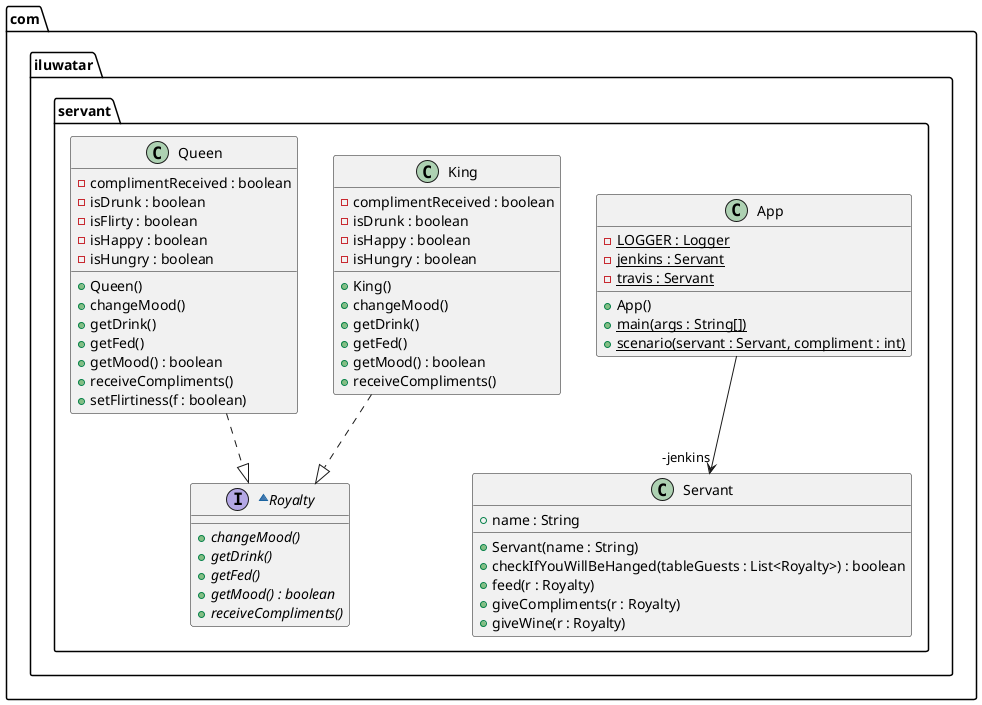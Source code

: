@startuml
package com.iluwatar.servant {
  class App {
    - LOGGER : Logger {static}
    - jenkins : Servant {static}
    - travis : Servant {static}
    + App()
    + main(args : String[]) {static}
    + scenario(servant : Servant, compliment : int) {static}
  }
  class King {
    - complimentReceived : boolean
    - isDrunk : boolean
    - isHappy : boolean
    - isHungry : boolean
    + King()
    + changeMood()
    + getDrink()
    + getFed()
    + getMood() : boolean
    + receiveCompliments()
  }
  class Queen {
    - complimentReceived : boolean
    - isDrunk : boolean
    - isFlirty : boolean
    - isHappy : boolean
    - isHungry : boolean
    + Queen()
    + changeMood()
    + getDrink()
    + getFed()
    + getMood() : boolean
    + receiveCompliments()
    + setFlirtiness(f : boolean)
  }
  ~interface Royalty {
    + changeMood() {abstract}
    + getDrink() {abstract}
    + getFed() {abstract}
    + getMood() : boolean {abstract}
    + receiveCompliments() {abstract}
  }
  class Servant {
    + name : String
    + Servant(name : String)
    + checkIfYouWillBeHanged(tableGuests : List<Royalty>) : boolean
    + feed(r : Royalty)
    + giveCompliments(r : Royalty)
    + giveWine(r : Royalty)
  }
}
App -->  "-jenkins" Servant
King ..|> Royalty 
Queen ..|> Royalty 
@enduml